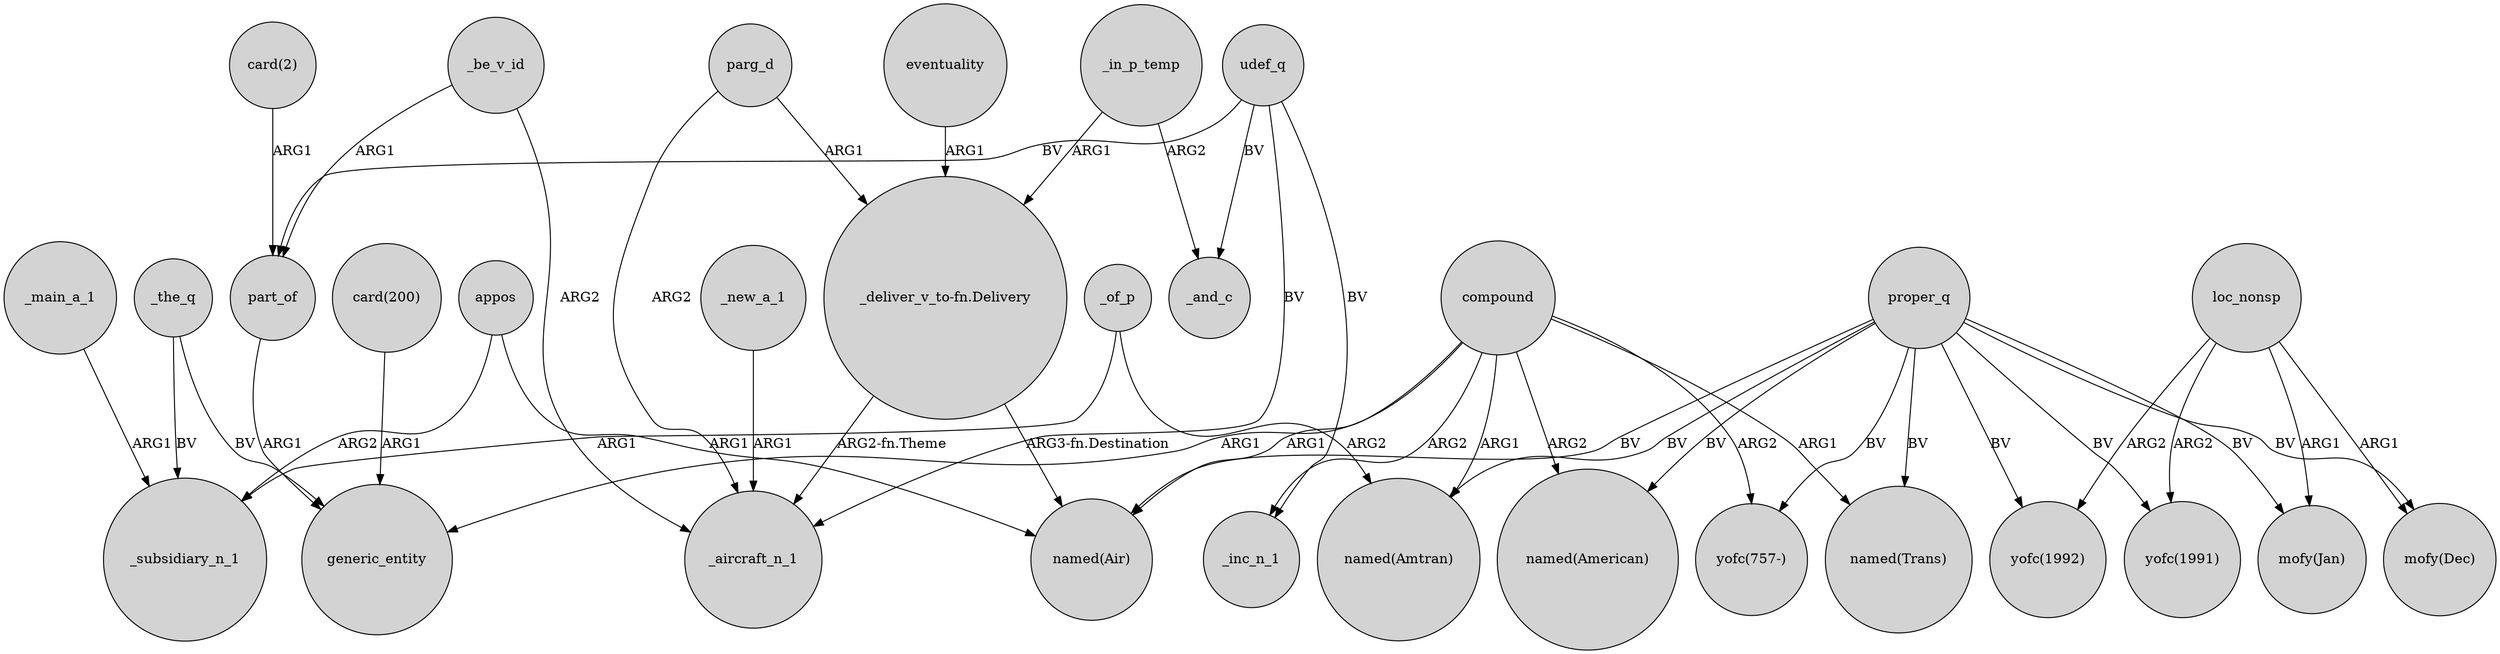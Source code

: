 digraph {
	node [shape=circle style=filled]
	_be_v_id -> part_of [label=ARG1]
	_the_q -> generic_entity [label=BV]
	compound -> generic_entity [label=ARG1]
	_of_p -> _subsidiary_n_1 [label=ARG1]
	udef_q -> part_of [label=BV]
	udef_q -> _inc_n_1 [label=BV]
	appos -> _subsidiary_n_1 [label=ARG2]
	loc_nonsp -> "yofc(1991)" [label=ARG2]
	proper_q -> "named(American)" [label=BV]
	proper_q -> "yofc(1991)" [label=BV]
	proper_q -> "mofy(Dec)" [label=BV]
	proper_q -> "named(Air)" [label=BV]
	proper_q -> "yofc(1992)" [label=BV]
	"card(2)" -> part_of [label=ARG1]
	proper_q -> "named(Trans)" [label=BV]
	_the_q -> _subsidiary_n_1 [label=BV]
	proper_q -> "named(Amtran)" [label=BV]
	_be_v_id -> _aircraft_n_1 [label=ARG2]
	proper_q -> "mofy(Jan)" [label=BV]
	compound -> "named(American)" [label=ARG2]
	part_of -> generic_entity [label=ARG1]
	udef_q -> _aircraft_n_1 [label=BV]
	loc_nonsp -> "yofc(1992)" [label=ARG2]
	parg_d -> _aircraft_n_1 [label=ARG2]
	"_deliver_v_to-fn.Delivery" -> "named(Air)" [label="ARG3-fn.Destination"]
	compound -> "named(Air)" [label=ARG1]
	compound -> "named(Amtran)" [label=ARG1]
	proper_q -> "yofc(757-)" [label=BV]
	"card(200)" -> generic_entity [label=ARG1]
	_in_p_temp -> _and_c [label=ARG2]
	loc_nonsp -> "mofy(Dec)" [label=ARG1]
	compound -> "yofc(757-)" [label=ARG2]
	parg_d -> "_deliver_v_to-fn.Delivery" [label=ARG1]
	_in_p_temp -> "_deliver_v_to-fn.Delivery" [label=ARG1]
	_new_a_1 -> _aircraft_n_1 [label=ARG1]
	"_deliver_v_to-fn.Delivery" -> _aircraft_n_1 [label="ARG2-fn.Theme"]
	compound -> "named(Trans)" [label=ARG1]
	_main_a_1 -> _subsidiary_n_1 [label=ARG1]
	udef_q -> _and_c [label=BV]
	loc_nonsp -> "mofy(Jan)" [label=ARG1]
	eventuality -> "_deliver_v_to-fn.Delivery" [label=ARG1]
	appos -> "named(Air)" [label=ARG1]
	compound -> _inc_n_1 [label=ARG2]
	_of_p -> "named(Amtran)" [label=ARG2]
}

